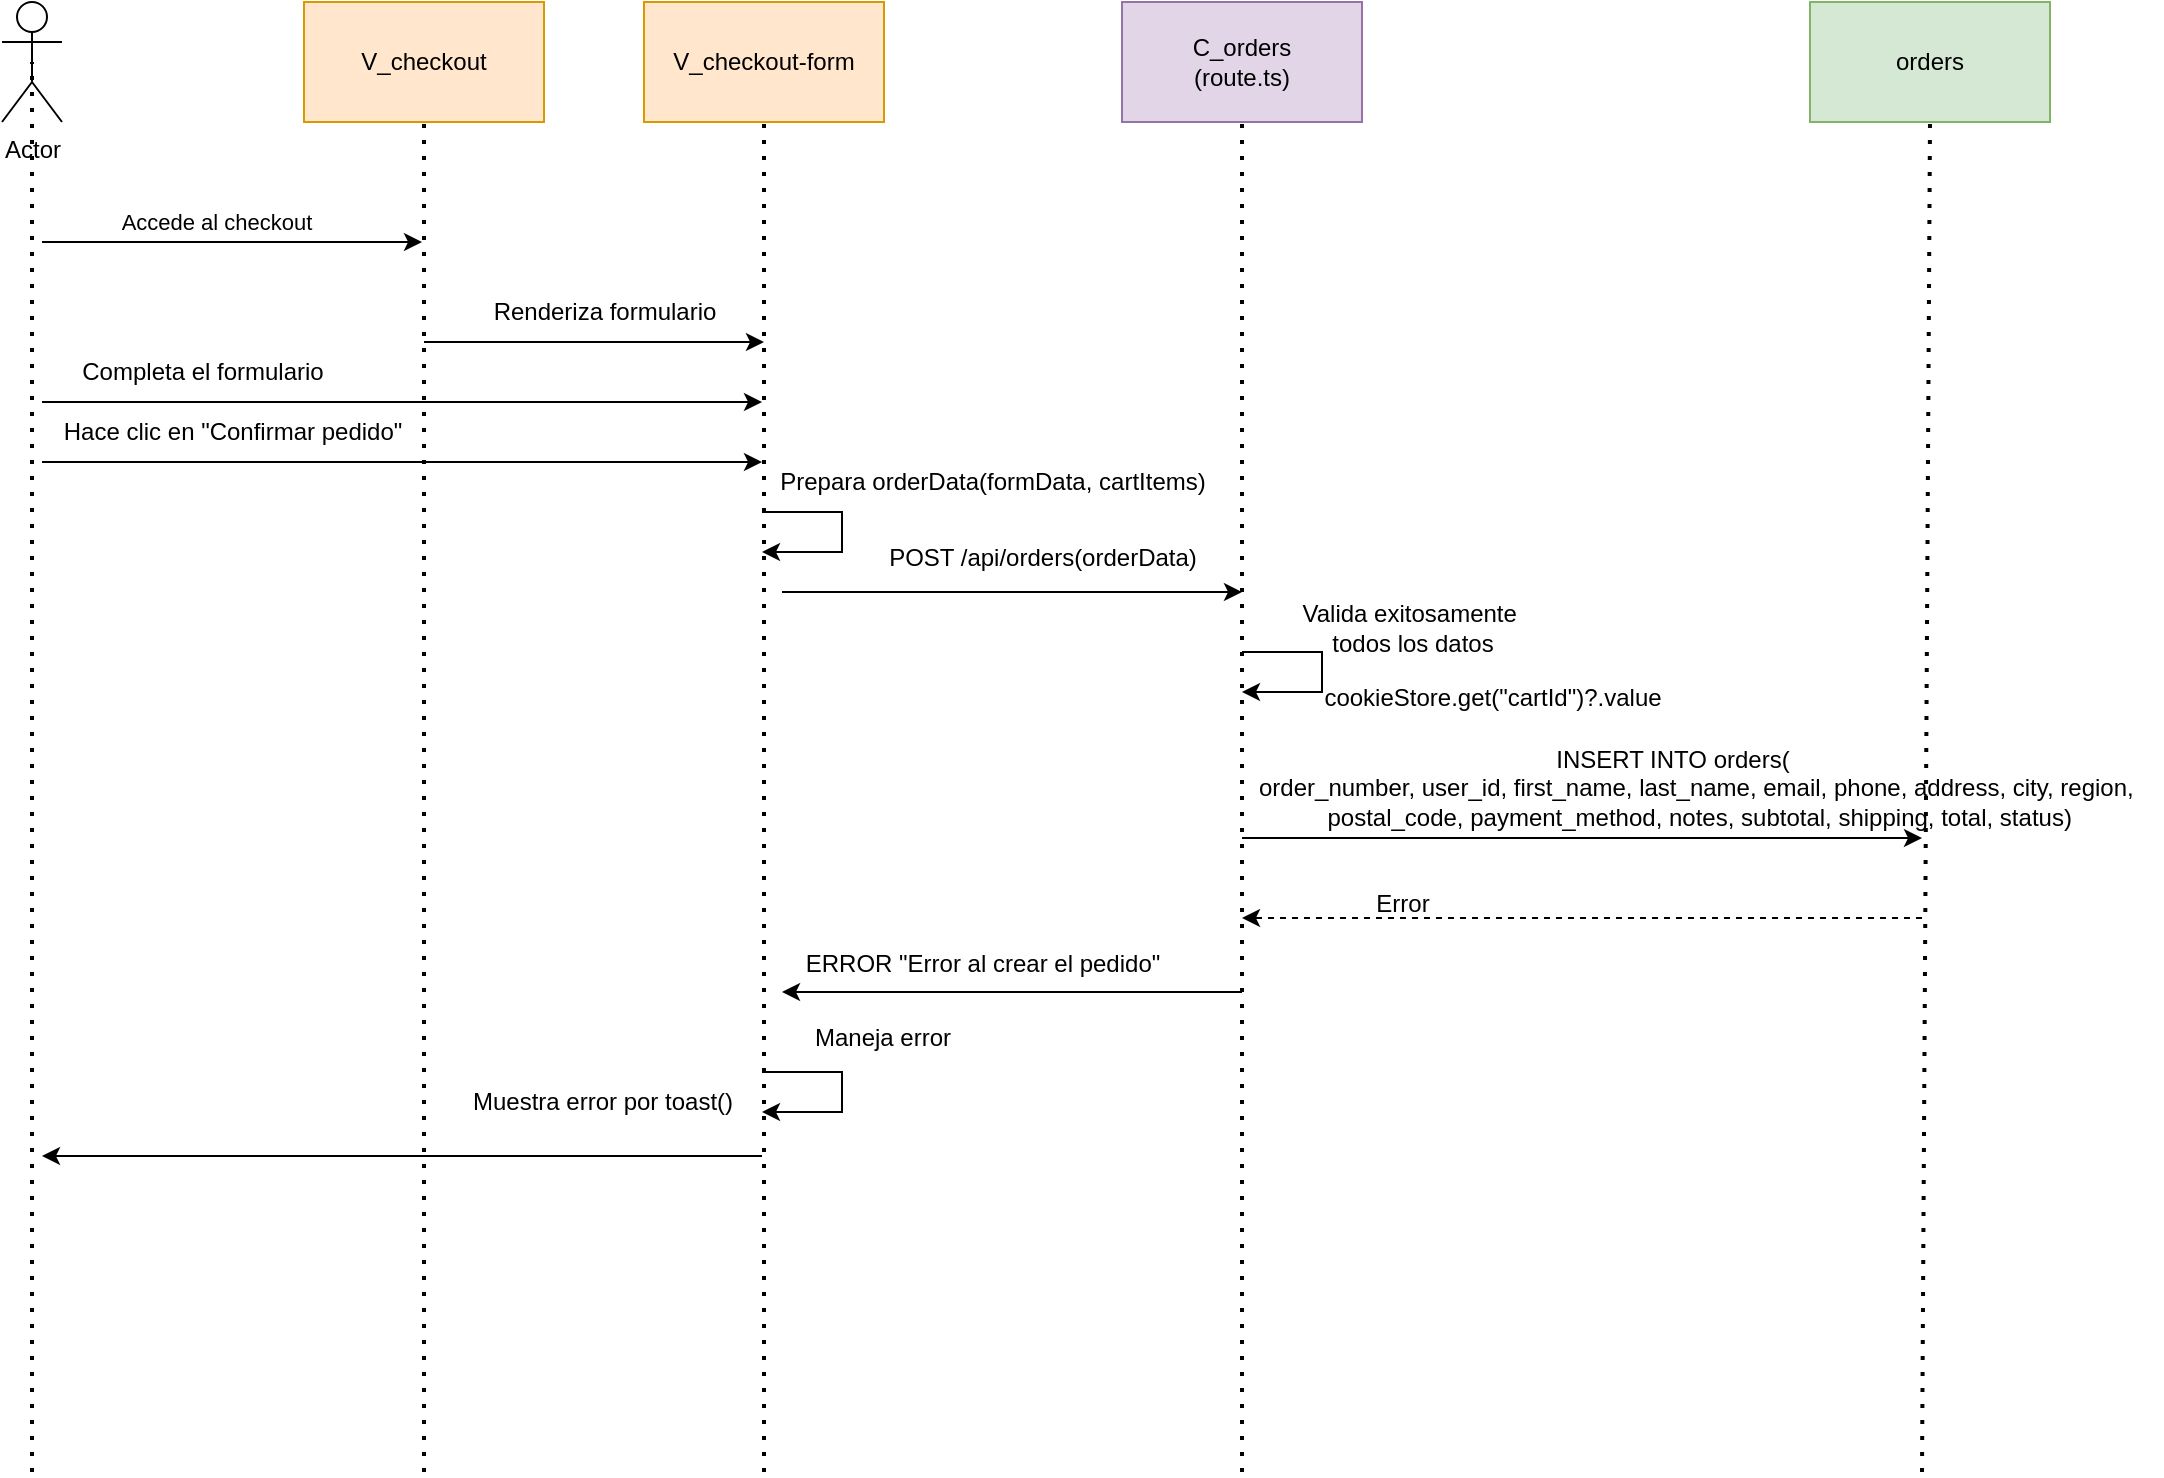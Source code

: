 <mxfile version="28.2.5">
  <diagram name="Page-1" id="vHuglg1KWLUAU9gZYZ2E">
    <mxGraphModel grid="1" page="1" gridSize="10" guides="1" tooltips="1" connect="1" arrows="1" fold="1" pageScale="1" pageWidth="827" pageHeight="1169" math="0" shadow="0">
      <root>
        <mxCell id="0" />
        <mxCell id="1" parent="0" />
        <mxCell id="Qr8qyrYhCx96E9Ala4DI-2" value="V_checkout" style="rounded=0;whiteSpace=wrap;html=1;fillColor=#ffe6cc;strokeColor=#d79b00;" vertex="1" parent="1">
          <mxGeometry x="221" y="50" width="120" height="60" as="geometry" />
        </mxCell>
        <mxCell id="Qr8qyrYhCx96E9Ala4DI-3" value="&lt;div&gt;C_orders&lt;/div&gt;&lt;div&gt;(route.ts)&lt;/div&gt;" style="rounded=0;whiteSpace=wrap;html=1;fillColor=#e1d5e7;strokeColor=#9673a6;" vertex="1" parent="1">
          <mxGeometry x="630" y="50" width="120" height="60" as="geometry" />
        </mxCell>
        <mxCell id="Qr8qyrYhCx96E9Ala4DI-5" value="Actor" style="shape=umlActor;verticalLabelPosition=bottom;verticalAlign=top;html=1;outlineConnect=0;" vertex="1" parent="1">
          <mxGeometry x="70" y="50" width="30" height="60" as="geometry" />
        </mxCell>
        <mxCell id="Qr8qyrYhCx96E9Ala4DI-6" style="edgeStyle=orthogonalEdgeStyle;rounded=0;orthogonalLoop=1;jettySize=auto;html=1;exitX=0.5;exitY=1;exitDx=0;exitDy=0;" edge="1" parent="1" source="Qr8qyrYhCx96E9Ala4DI-2" target="Qr8qyrYhCx96E9Ala4DI-2">
          <mxGeometry relative="1" as="geometry" />
        </mxCell>
        <mxCell id="Qr8qyrYhCx96E9Ala4DI-7" value="" style="endArrow=none;dashed=1;html=1;dashPattern=1 3;strokeWidth=2;rounded=0;entryX=0.5;entryY=0.5;entryDx=0;entryDy=0;entryPerimeter=0;" edge="1" parent="1" target="Qr8qyrYhCx96E9Ala4DI-5">
          <mxGeometry width="50" height="50" relative="1" as="geometry">
            <mxPoint x="85" y="785" as="sourcePoint" />
            <mxPoint x="107" y="180" as="targetPoint" />
          </mxGeometry>
        </mxCell>
        <mxCell id="Qr8qyrYhCx96E9Ala4DI-8" value="" style="endArrow=none;dashed=1;html=1;dashPattern=1 3;strokeWidth=2;rounded=0;entryX=0.5;entryY=1;entryDx=0;entryDy=0;" edge="1" parent="1" target="Qr8qyrYhCx96E9Ala4DI-3">
          <mxGeometry width="50" height="50" relative="1" as="geometry">
            <mxPoint x="690" y="785" as="sourcePoint" />
            <mxPoint x="930" y="380" as="targetPoint" />
          </mxGeometry>
        </mxCell>
        <mxCell id="Qr8qyrYhCx96E9Ala4DI-10" value="" style="endArrow=classic;html=1;rounded=0;" edge="1" parent="1">
          <mxGeometry width="50" height="50" relative="1" as="geometry">
            <mxPoint x="90" y="170" as="sourcePoint" />
            <mxPoint x="280" y="170" as="targetPoint" />
          </mxGeometry>
        </mxCell>
        <mxCell id="Qr8qyrYhCx96E9Ala4DI-11" value="Accede al checkout" style="edgeLabel;html=1;align=center;verticalAlign=middle;resizable=0;points=[];" connectable="0" vertex="1" parent="Qr8qyrYhCx96E9Ala4DI-10">
          <mxGeometry x="-0.176" y="4" relative="1" as="geometry">
            <mxPoint x="8" y="-6" as="offset" />
          </mxGeometry>
        </mxCell>
        <mxCell id="Qr8qyrYhCx96E9Ala4DI-12" value="" style="endArrow=classic;html=1;rounded=0;" edge="1" parent="1">
          <mxGeometry width="50" height="50" relative="1" as="geometry">
            <mxPoint x="281" y="220" as="sourcePoint" />
            <mxPoint x="451" y="220" as="targetPoint" />
          </mxGeometry>
        </mxCell>
        <mxCell id="Qr8qyrYhCx96E9Ala4DI-13" value="Renderiza formulario" style="text;html=1;align=center;verticalAlign=middle;resizable=0;points=[];autosize=1;strokeColor=none;fillColor=none;" vertex="1" parent="1">
          <mxGeometry x="306" y="190" width="130" height="30" as="geometry" />
        </mxCell>
        <mxCell id="Qr8qyrYhCx96E9Ala4DI-14" value="V_checkout-form" style="rounded=0;whiteSpace=wrap;html=1;fillColor=#ffe6cc;strokeColor=#d79b00;" vertex="1" parent="1">
          <mxGeometry x="391" y="50" width="120" height="60" as="geometry" />
        </mxCell>
        <mxCell id="Qr8qyrYhCx96E9Ala4DI-15" value="" style="endArrow=none;dashed=1;html=1;dashPattern=1 3;strokeWidth=2;rounded=0;entryX=0.5;entryY=1;entryDx=0;entryDy=0;" edge="1" parent="1" target="Qr8qyrYhCx96E9Ala4DI-14">
          <mxGeometry width="50" height="50" relative="1" as="geometry">
            <mxPoint x="451" y="785" as="sourcePoint" />
            <mxPoint x="481" y="250" as="targetPoint" />
          </mxGeometry>
        </mxCell>
        <mxCell id="Qr8qyrYhCx96E9Ala4DI-16" value="orders" style="whiteSpace=wrap;html=1;fillColor=#d5e8d4;strokeColor=#82b366;" vertex="1" parent="1">
          <mxGeometry x="974" y="50" width="120" height="60" as="geometry" />
        </mxCell>
        <mxCell id="Qr8qyrYhCx96E9Ala4DI-17" value="" style="endArrow=none;dashed=1;html=1;dashPattern=1 3;strokeWidth=2;rounded=0;entryX=0.5;entryY=1;entryDx=0;entryDy=0;" edge="1" parent="1" target="Qr8qyrYhCx96E9Ala4DI-16">
          <mxGeometry width="50" height="50" relative="1" as="geometry">
            <mxPoint x="1030" y="785" as="sourcePoint" />
            <mxPoint x="994" y="300" as="targetPoint" />
          </mxGeometry>
        </mxCell>
        <mxCell id="Qr8qyrYhCx96E9Ala4DI-18" value="" style="endArrow=none;dashed=1;html=1;dashPattern=1 3;strokeWidth=2;rounded=0;entryX=0.5;entryY=1;entryDx=0;entryDy=0;" edge="1" parent="1" target="Qr8qyrYhCx96E9Ala4DI-2">
          <mxGeometry width="50" height="50" relative="1" as="geometry">
            <mxPoint x="281" y="785" as="sourcePoint" />
            <mxPoint x="291" y="290" as="targetPoint" />
          </mxGeometry>
        </mxCell>
        <mxCell id="Qr8qyrYhCx96E9Ala4DI-21" value="" style="endArrow=classic;html=1;rounded=0;" edge="1" parent="1">
          <mxGeometry width="50" height="50" relative="1" as="geometry">
            <mxPoint x="90" y="250" as="sourcePoint" />
            <mxPoint x="450" y="250" as="targetPoint" />
          </mxGeometry>
        </mxCell>
        <mxCell id="Qr8qyrYhCx96E9Ala4DI-22" value="Completa el formulario" style="text;html=1;align=center;verticalAlign=middle;resizable=0;points=[];autosize=1;strokeColor=none;fillColor=none;" vertex="1" parent="1">
          <mxGeometry x="100" y="220" width="140" height="30" as="geometry" />
        </mxCell>
        <mxCell id="Qr8qyrYhCx96E9Ala4DI-23" value="" style="endArrow=classic;html=1;rounded=0;" edge="1" parent="1">
          <mxGeometry width="50" height="50" relative="1" as="geometry">
            <mxPoint x="90" y="280" as="sourcePoint" />
            <mxPoint x="450" y="280" as="targetPoint" />
          </mxGeometry>
        </mxCell>
        <mxCell id="Qr8qyrYhCx96E9Ala4DI-24" value="Hace clic en &quot;Confirmar pedido&quot;" style="text;html=1;align=center;verticalAlign=middle;resizable=0;points=[];autosize=1;strokeColor=none;fillColor=none;" vertex="1" parent="1">
          <mxGeometry x="90" y="250" width="190" height="30" as="geometry" />
        </mxCell>
        <mxCell id="Qr8qyrYhCx96E9Ala4DI-35" value="" style="endArrow=classic;html=1;rounded=0;" edge="1" parent="1">
          <mxGeometry width="50" height="50" relative="1" as="geometry">
            <mxPoint x="450" y="305" as="sourcePoint" />
            <mxPoint x="450" y="325" as="targetPoint" />
            <Array as="points">
              <mxPoint x="490" y="305" />
              <mxPoint x="490" y="325" />
            </Array>
          </mxGeometry>
        </mxCell>
        <mxCell id="Qr8qyrYhCx96E9Ala4DI-36" value="Prepara orderData(formData, cartItems)" style="text;html=1;align=center;verticalAlign=middle;resizable=0;points=[];autosize=1;strokeColor=none;fillColor=none;" vertex="1" parent="1">
          <mxGeometry x="445" y="275" width="240" height="30" as="geometry" />
        </mxCell>
        <mxCell id="Qr8qyrYhCx96E9Ala4DI-37" value="" style="endArrow=classic;html=1;rounded=0;" edge="1" parent="1">
          <mxGeometry width="50" height="50" relative="1" as="geometry">
            <mxPoint x="460" y="345" as="sourcePoint" />
            <mxPoint x="690" y="345" as="targetPoint" />
          </mxGeometry>
        </mxCell>
        <mxCell id="Qr8qyrYhCx96E9Ala4DI-38" value="&lt;div&gt;POST /api/orders(orderData)&lt;/div&gt;" style="text;html=1;align=center;verticalAlign=middle;resizable=0;points=[];autosize=1;strokeColor=none;fillColor=none;" vertex="1" parent="1">
          <mxGeometry x="500" y="313" width="180" height="30" as="geometry" />
        </mxCell>
        <mxCell id="Qr8qyrYhCx96E9Ala4DI-39" value="" style="endArrow=classic;html=1;rounded=0;" edge="1" parent="1">
          <mxGeometry width="50" height="50" relative="1" as="geometry">
            <mxPoint x="690" y="375" as="sourcePoint" />
            <mxPoint x="690" y="395" as="targetPoint" />
            <Array as="points">
              <mxPoint x="730" y="375" />
              <mxPoint x="730" y="395" />
            </Array>
          </mxGeometry>
        </mxCell>
        <mxCell id="Qr8qyrYhCx96E9Ala4DI-40" value="&lt;div&gt;Valida exitosamente&amp;nbsp;&lt;/div&gt;&lt;div&gt;todos los datos&lt;/div&gt;" style="text;html=1;align=center;verticalAlign=middle;resizable=0;points=[];autosize=1;strokeColor=none;fillColor=none;" vertex="1" parent="1">
          <mxGeometry x="710" y="343" width="130" height="40" as="geometry" />
        </mxCell>
        <mxCell id="Qr8qyrYhCx96E9Ala4DI-42" value="cookieStore.get(&quot;cartId&quot;)?.value" style="text;html=1;align=center;verticalAlign=middle;resizable=0;points=[];autosize=1;strokeColor=none;fillColor=none;" vertex="1" parent="1">
          <mxGeometry x="720" y="383" width="190" height="30" as="geometry" />
        </mxCell>
        <mxCell id="Qr8qyrYhCx96E9Ala4DI-55" value="" style="endArrow=classic;html=1;rounded=0;" edge="1" parent="1">
          <mxGeometry width="50" height="50" relative="1" as="geometry">
            <mxPoint x="690" y="468" as="sourcePoint" />
            <mxPoint x="1030" y="468" as="targetPoint" />
          </mxGeometry>
        </mxCell>
        <mxCell id="Qr8qyrYhCx96E9Ala4DI-56" value="INSERT INTO orders(&lt;br&gt;&amp;nbsp; &amp;nbsp; &amp;nbsp; &amp;nbsp; order_number, user_id, first_name, last_name, email, phone, address, city, region,&amp;nbsp;&lt;br&gt;&amp;nbsp; &amp;nbsp; &amp;nbsp; &amp;nbsp; postal_code, payment_method, notes, subtotal, shipping, total, status)" style="text;html=1;align=center;verticalAlign=middle;resizable=0;points=[];autosize=1;strokeColor=none;fillColor=none;" vertex="1" parent="1">
          <mxGeometry x="660" y="413" width="490" height="60" as="geometry" />
        </mxCell>
        <mxCell id="Qr8qyrYhCx96E9Ala4DI-57" value="" style="endArrow=classic;html=1;rounded=0;dashed=1;" edge="1" parent="1">
          <mxGeometry width="50" height="50" relative="1" as="geometry">
            <mxPoint x="1030" y="508" as="sourcePoint" />
            <mxPoint x="690" y="508" as="targetPoint" />
          </mxGeometry>
        </mxCell>
        <mxCell id="Qr8qyrYhCx96E9Ala4DI-58" value="Error" style="text;html=1;align=center;verticalAlign=middle;resizable=0;points=[];autosize=1;strokeColor=none;fillColor=none;" vertex="1" parent="1">
          <mxGeometry x="745" y="486" width="50" height="30" as="geometry" />
        </mxCell>
        <mxCell id="Qr8qyrYhCx96E9Ala4DI-72" value="" style="endArrow=classic;html=1;rounded=0;" edge="1" parent="1">
          <mxGeometry width="50" height="50" relative="1" as="geometry">
            <mxPoint x="690" y="545" as="sourcePoint" />
            <mxPoint x="460" y="545" as="targetPoint" />
          </mxGeometry>
        </mxCell>
        <mxCell id="Qr8qyrYhCx96E9Ala4DI-73" value="ERROR &quot;Error al crear el pedido&quot;" style="text;html=1;align=center;verticalAlign=middle;resizable=0;points=[];autosize=1;strokeColor=none;fillColor=none;" vertex="1" parent="1">
          <mxGeometry x="460" y="516" width="200" height="30" as="geometry" />
        </mxCell>
        <mxCell id="Qr8qyrYhCx96E9Ala4DI-74" value="" style="endArrow=classic;html=1;rounded=0;" edge="1" parent="1">
          <mxGeometry width="50" height="50" relative="1" as="geometry">
            <mxPoint x="450" y="627" as="sourcePoint" />
            <mxPoint x="90" y="627" as="targetPoint" />
          </mxGeometry>
        </mxCell>
        <mxCell id="Qr8qyrYhCx96E9Ala4DI-75" value="Muestra error por toast()" style="text;html=1;align=center;verticalAlign=middle;resizable=0;points=[];autosize=1;strokeColor=none;fillColor=none;" vertex="1" parent="1">
          <mxGeometry x="295" y="585" width="150" height="30" as="geometry" />
        </mxCell>
        <mxCell id="Qr8qyrYhCx96E9Ala4DI-76" value="" style="endArrow=classic;html=1;rounded=0;" edge="1" parent="1">
          <mxGeometry width="50" height="50" relative="1" as="geometry">
            <mxPoint x="450" y="585" as="sourcePoint" />
            <mxPoint x="450" y="605" as="targetPoint" />
            <Array as="points">
              <mxPoint x="490" y="585" />
              <mxPoint x="490" y="605" />
            </Array>
          </mxGeometry>
        </mxCell>
        <mxCell id="Qr8qyrYhCx96E9Ala4DI-77" value="Maneja error" style="text;html=1;align=center;verticalAlign=middle;resizable=0;points=[];autosize=1;strokeColor=none;fillColor=none;" vertex="1" parent="1">
          <mxGeometry x="465" y="553" width="90" height="30" as="geometry" />
        </mxCell>
      </root>
    </mxGraphModel>
  </diagram>
</mxfile>
